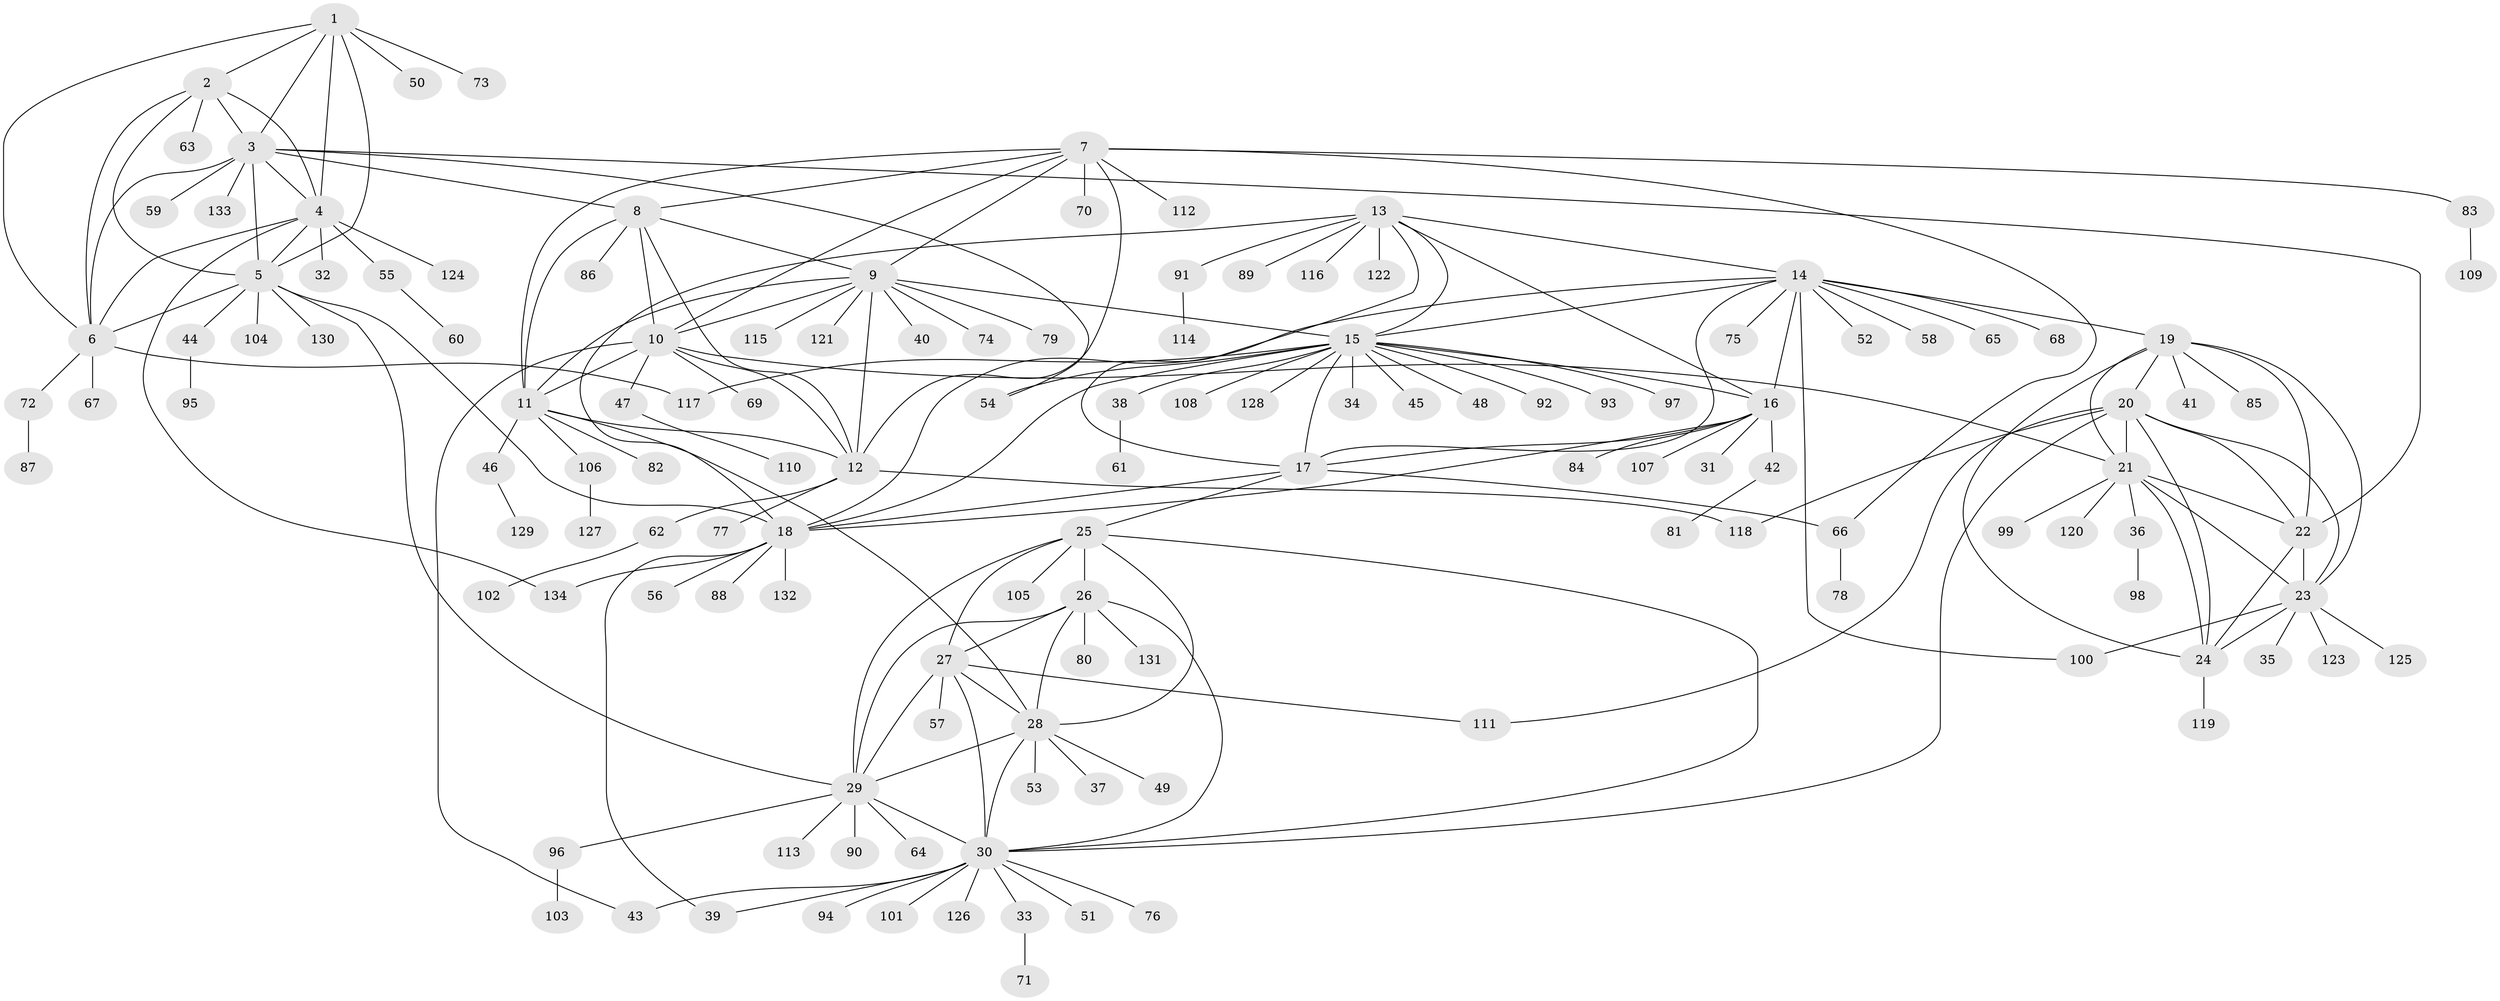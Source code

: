 // Generated by graph-tools (version 1.1) at 2025/54/03/09/25 04:54:03]
// undirected, 134 vertices, 198 edges
graph export_dot {
graph [start="1"]
  node [color=gray90,style=filled];
  1;
  2;
  3;
  4;
  5;
  6;
  7;
  8;
  9;
  10;
  11;
  12;
  13;
  14;
  15;
  16;
  17;
  18;
  19;
  20;
  21;
  22;
  23;
  24;
  25;
  26;
  27;
  28;
  29;
  30;
  31;
  32;
  33;
  34;
  35;
  36;
  37;
  38;
  39;
  40;
  41;
  42;
  43;
  44;
  45;
  46;
  47;
  48;
  49;
  50;
  51;
  52;
  53;
  54;
  55;
  56;
  57;
  58;
  59;
  60;
  61;
  62;
  63;
  64;
  65;
  66;
  67;
  68;
  69;
  70;
  71;
  72;
  73;
  74;
  75;
  76;
  77;
  78;
  79;
  80;
  81;
  82;
  83;
  84;
  85;
  86;
  87;
  88;
  89;
  90;
  91;
  92;
  93;
  94;
  95;
  96;
  97;
  98;
  99;
  100;
  101;
  102;
  103;
  104;
  105;
  106;
  107;
  108;
  109;
  110;
  111;
  112;
  113;
  114;
  115;
  116;
  117;
  118;
  119;
  120;
  121;
  122;
  123;
  124;
  125;
  126;
  127;
  128;
  129;
  130;
  131;
  132;
  133;
  134;
  1 -- 2;
  1 -- 3;
  1 -- 4;
  1 -- 5;
  1 -- 6;
  1 -- 50;
  1 -- 73;
  2 -- 3;
  2 -- 4;
  2 -- 5;
  2 -- 6;
  2 -- 63;
  3 -- 4;
  3 -- 5;
  3 -- 6;
  3 -- 8;
  3 -- 22;
  3 -- 54;
  3 -- 59;
  3 -- 133;
  4 -- 5;
  4 -- 6;
  4 -- 32;
  4 -- 55;
  4 -- 124;
  4 -- 134;
  5 -- 6;
  5 -- 18;
  5 -- 29;
  5 -- 44;
  5 -- 104;
  5 -- 130;
  6 -- 67;
  6 -- 72;
  6 -- 117;
  7 -- 8;
  7 -- 9;
  7 -- 10;
  7 -- 11;
  7 -- 12;
  7 -- 66;
  7 -- 70;
  7 -- 83;
  7 -- 112;
  8 -- 9;
  8 -- 10;
  8 -- 11;
  8 -- 12;
  8 -- 86;
  9 -- 10;
  9 -- 11;
  9 -- 12;
  9 -- 15;
  9 -- 40;
  9 -- 74;
  9 -- 79;
  9 -- 115;
  9 -- 121;
  10 -- 11;
  10 -- 12;
  10 -- 21;
  10 -- 43;
  10 -- 47;
  10 -- 69;
  11 -- 12;
  11 -- 28;
  11 -- 46;
  11 -- 82;
  11 -- 106;
  12 -- 62;
  12 -- 77;
  12 -- 118;
  13 -- 14;
  13 -- 15;
  13 -- 16;
  13 -- 17;
  13 -- 18;
  13 -- 89;
  13 -- 91;
  13 -- 116;
  13 -- 122;
  14 -- 15;
  14 -- 16;
  14 -- 17;
  14 -- 18;
  14 -- 19;
  14 -- 52;
  14 -- 58;
  14 -- 65;
  14 -- 68;
  14 -- 75;
  14 -- 100;
  15 -- 16;
  15 -- 17;
  15 -- 18;
  15 -- 34;
  15 -- 38;
  15 -- 45;
  15 -- 48;
  15 -- 54;
  15 -- 92;
  15 -- 93;
  15 -- 97;
  15 -- 108;
  15 -- 117;
  15 -- 128;
  16 -- 17;
  16 -- 18;
  16 -- 31;
  16 -- 42;
  16 -- 84;
  16 -- 107;
  17 -- 18;
  17 -- 25;
  17 -- 66;
  18 -- 39;
  18 -- 56;
  18 -- 88;
  18 -- 132;
  18 -- 134;
  19 -- 20;
  19 -- 21;
  19 -- 22;
  19 -- 23;
  19 -- 24;
  19 -- 41;
  19 -- 85;
  20 -- 21;
  20 -- 22;
  20 -- 23;
  20 -- 24;
  20 -- 30;
  20 -- 111;
  20 -- 118;
  21 -- 22;
  21 -- 23;
  21 -- 24;
  21 -- 36;
  21 -- 99;
  21 -- 120;
  22 -- 23;
  22 -- 24;
  23 -- 24;
  23 -- 35;
  23 -- 100;
  23 -- 123;
  23 -- 125;
  24 -- 119;
  25 -- 26;
  25 -- 27;
  25 -- 28;
  25 -- 29;
  25 -- 30;
  25 -- 105;
  26 -- 27;
  26 -- 28;
  26 -- 29;
  26 -- 30;
  26 -- 80;
  26 -- 131;
  27 -- 28;
  27 -- 29;
  27 -- 30;
  27 -- 57;
  27 -- 111;
  28 -- 29;
  28 -- 30;
  28 -- 37;
  28 -- 49;
  28 -- 53;
  29 -- 30;
  29 -- 64;
  29 -- 90;
  29 -- 96;
  29 -- 113;
  30 -- 33;
  30 -- 39;
  30 -- 43;
  30 -- 51;
  30 -- 76;
  30 -- 94;
  30 -- 101;
  30 -- 126;
  33 -- 71;
  36 -- 98;
  38 -- 61;
  42 -- 81;
  44 -- 95;
  46 -- 129;
  47 -- 110;
  55 -- 60;
  62 -- 102;
  66 -- 78;
  72 -- 87;
  83 -- 109;
  91 -- 114;
  96 -- 103;
  106 -- 127;
}
